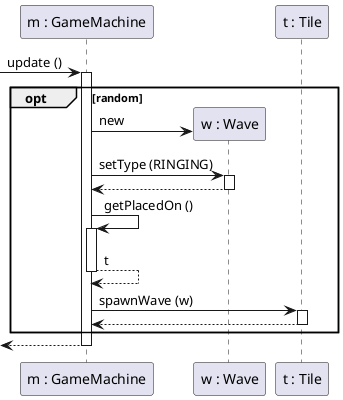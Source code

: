 @startuml

skinparam classAttributeIconSize 0
skinparam guillemet false

participant "m : GameMachine" as m
participant "w : Wave" as w
participant "t : Tile" as t

[-> m : update ()
activate m

opt random

    m -> w ** : new

    m -> w ++ : setType (RINGING)
    w --> m --

    m -> m ++ : getPlacedOn ()
    m --> m -- : t

    m -> t ++ : spawnWave (w)
    t --> m --

end

[<-- m
deactivate m

@enduml